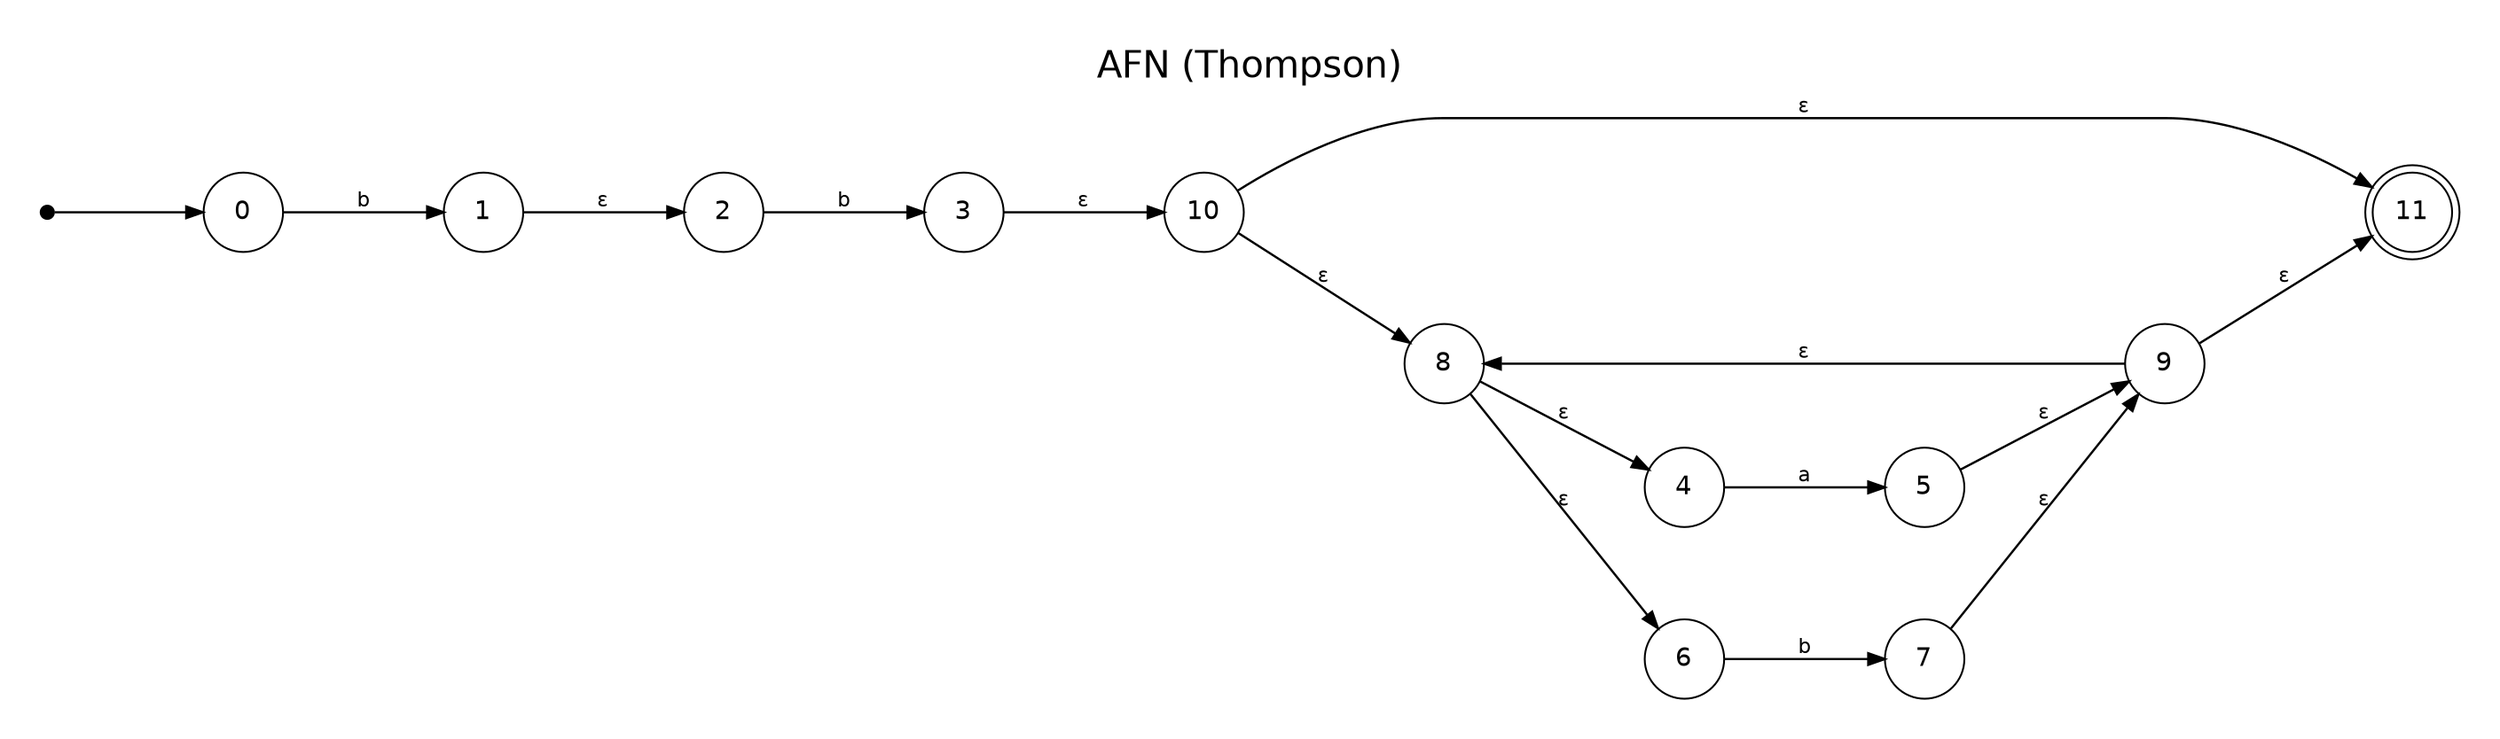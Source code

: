 digraph NFA {
  rankdir=LR; layout=dot; splines=true; overlap=false; concentrate=true; outputorder=edgesfirst; nodesep=0.7; ranksep=1.1; margin=0.25;
  labelloc="t"; label="AFN (Thompson)"; fontsize=20; fontname="Helvetica";
  node [shape=circle, width=0.6, height=0.6, fontname="Helvetica"];
  edge [fontname="Helvetica", fontsize=11, arrowsize=0.9, penwidth=1.2, labeldistance=1.6];
  __start [shape=point, width=0.1, label=""];
  __start -> 0;
  11 [shape=doublecircle];
  0 -> 1 [label="b"];
  1 -> 2 [label="ε"];
  2 -> 3 [label="b"];
  3 -> 10 [label="ε"];
  4 -> 5 [label="a"];
  5 -> 9 [label="ε"];
  6 -> 7 [label="b"];
  7 -> 9 [label="ε"];
  8 -> 4 [label="ε"];
  8 -> 6 [label="ε"];
  9 -> 8 [label="ε"];
  9 -> 11 [label="ε"];
  10 -> 8 [label="ε"];
  10 -> 11 [label="ε"];
}